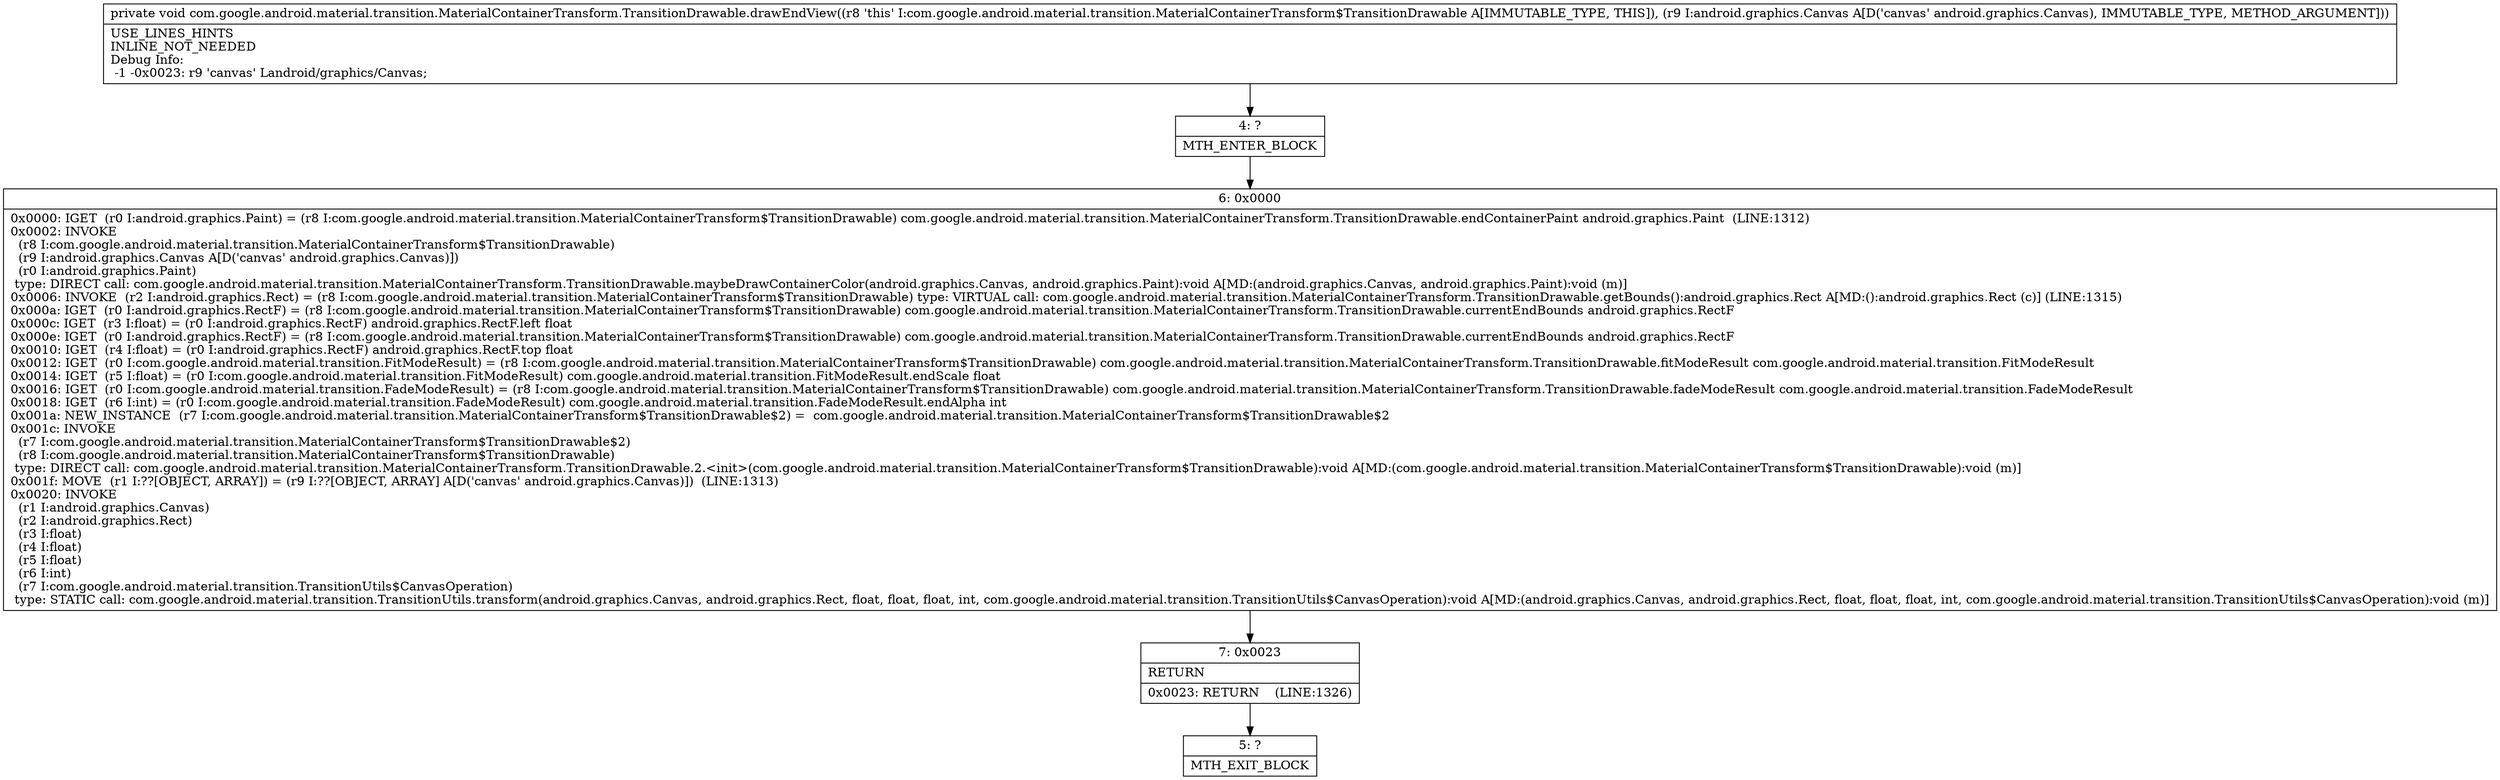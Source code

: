 digraph "CFG forcom.google.android.material.transition.MaterialContainerTransform.TransitionDrawable.drawEndView(Landroid\/graphics\/Canvas;)V" {
Node_4 [shape=record,label="{4\:\ ?|MTH_ENTER_BLOCK\l}"];
Node_6 [shape=record,label="{6\:\ 0x0000|0x0000: IGET  (r0 I:android.graphics.Paint) = (r8 I:com.google.android.material.transition.MaterialContainerTransform$TransitionDrawable) com.google.android.material.transition.MaterialContainerTransform.TransitionDrawable.endContainerPaint android.graphics.Paint  (LINE:1312)\l0x0002: INVOKE  \l  (r8 I:com.google.android.material.transition.MaterialContainerTransform$TransitionDrawable)\l  (r9 I:android.graphics.Canvas A[D('canvas' android.graphics.Canvas)])\l  (r0 I:android.graphics.Paint)\l type: DIRECT call: com.google.android.material.transition.MaterialContainerTransform.TransitionDrawable.maybeDrawContainerColor(android.graphics.Canvas, android.graphics.Paint):void A[MD:(android.graphics.Canvas, android.graphics.Paint):void (m)]\l0x0006: INVOKE  (r2 I:android.graphics.Rect) = (r8 I:com.google.android.material.transition.MaterialContainerTransform$TransitionDrawable) type: VIRTUAL call: com.google.android.material.transition.MaterialContainerTransform.TransitionDrawable.getBounds():android.graphics.Rect A[MD:():android.graphics.Rect (c)] (LINE:1315)\l0x000a: IGET  (r0 I:android.graphics.RectF) = (r8 I:com.google.android.material.transition.MaterialContainerTransform$TransitionDrawable) com.google.android.material.transition.MaterialContainerTransform.TransitionDrawable.currentEndBounds android.graphics.RectF \l0x000c: IGET  (r3 I:float) = (r0 I:android.graphics.RectF) android.graphics.RectF.left float \l0x000e: IGET  (r0 I:android.graphics.RectF) = (r8 I:com.google.android.material.transition.MaterialContainerTransform$TransitionDrawable) com.google.android.material.transition.MaterialContainerTransform.TransitionDrawable.currentEndBounds android.graphics.RectF \l0x0010: IGET  (r4 I:float) = (r0 I:android.graphics.RectF) android.graphics.RectF.top float \l0x0012: IGET  (r0 I:com.google.android.material.transition.FitModeResult) = (r8 I:com.google.android.material.transition.MaterialContainerTransform$TransitionDrawable) com.google.android.material.transition.MaterialContainerTransform.TransitionDrawable.fitModeResult com.google.android.material.transition.FitModeResult \l0x0014: IGET  (r5 I:float) = (r0 I:com.google.android.material.transition.FitModeResult) com.google.android.material.transition.FitModeResult.endScale float \l0x0016: IGET  (r0 I:com.google.android.material.transition.FadeModeResult) = (r8 I:com.google.android.material.transition.MaterialContainerTransform$TransitionDrawable) com.google.android.material.transition.MaterialContainerTransform.TransitionDrawable.fadeModeResult com.google.android.material.transition.FadeModeResult \l0x0018: IGET  (r6 I:int) = (r0 I:com.google.android.material.transition.FadeModeResult) com.google.android.material.transition.FadeModeResult.endAlpha int \l0x001a: NEW_INSTANCE  (r7 I:com.google.android.material.transition.MaterialContainerTransform$TransitionDrawable$2) =  com.google.android.material.transition.MaterialContainerTransform$TransitionDrawable$2 \l0x001c: INVOKE  \l  (r7 I:com.google.android.material.transition.MaterialContainerTransform$TransitionDrawable$2)\l  (r8 I:com.google.android.material.transition.MaterialContainerTransform$TransitionDrawable)\l type: DIRECT call: com.google.android.material.transition.MaterialContainerTransform.TransitionDrawable.2.\<init\>(com.google.android.material.transition.MaterialContainerTransform$TransitionDrawable):void A[MD:(com.google.android.material.transition.MaterialContainerTransform$TransitionDrawable):void (m)]\l0x001f: MOVE  (r1 I:??[OBJECT, ARRAY]) = (r9 I:??[OBJECT, ARRAY] A[D('canvas' android.graphics.Canvas)])  (LINE:1313)\l0x0020: INVOKE  \l  (r1 I:android.graphics.Canvas)\l  (r2 I:android.graphics.Rect)\l  (r3 I:float)\l  (r4 I:float)\l  (r5 I:float)\l  (r6 I:int)\l  (r7 I:com.google.android.material.transition.TransitionUtils$CanvasOperation)\l type: STATIC call: com.google.android.material.transition.TransitionUtils.transform(android.graphics.Canvas, android.graphics.Rect, float, float, float, int, com.google.android.material.transition.TransitionUtils$CanvasOperation):void A[MD:(android.graphics.Canvas, android.graphics.Rect, float, float, float, int, com.google.android.material.transition.TransitionUtils$CanvasOperation):void (m)]\l}"];
Node_7 [shape=record,label="{7\:\ 0x0023|RETURN\l|0x0023: RETURN    (LINE:1326)\l}"];
Node_5 [shape=record,label="{5\:\ ?|MTH_EXIT_BLOCK\l}"];
MethodNode[shape=record,label="{private void com.google.android.material.transition.MaterialContainerTransform.TransitionDrawable.drawEndView((r8 'this' I:com.google.android.material.transition.MaterialContainerTransform$TransitionDrawable A[IMMUTABLE_TYPE, THIS]), (r9 I:android.graphics.Canvas A[D('canvas' android.graphics.Canvas), IMMUTABLE_TYPE, METHOD_ARGUMENT]))  | USE_LINES_HINTS\lINLINE_NOT_NEEDED\lDebug Info:\l  \-1 \-0x0023: r9 'canvas' Landroid\/graphics\/Canvas;\l}"];
MethodNode -> Node_4;Node_4 -> Node_6;
Node_6 -> Node_7;
Node_7 -> Node_5;
}


